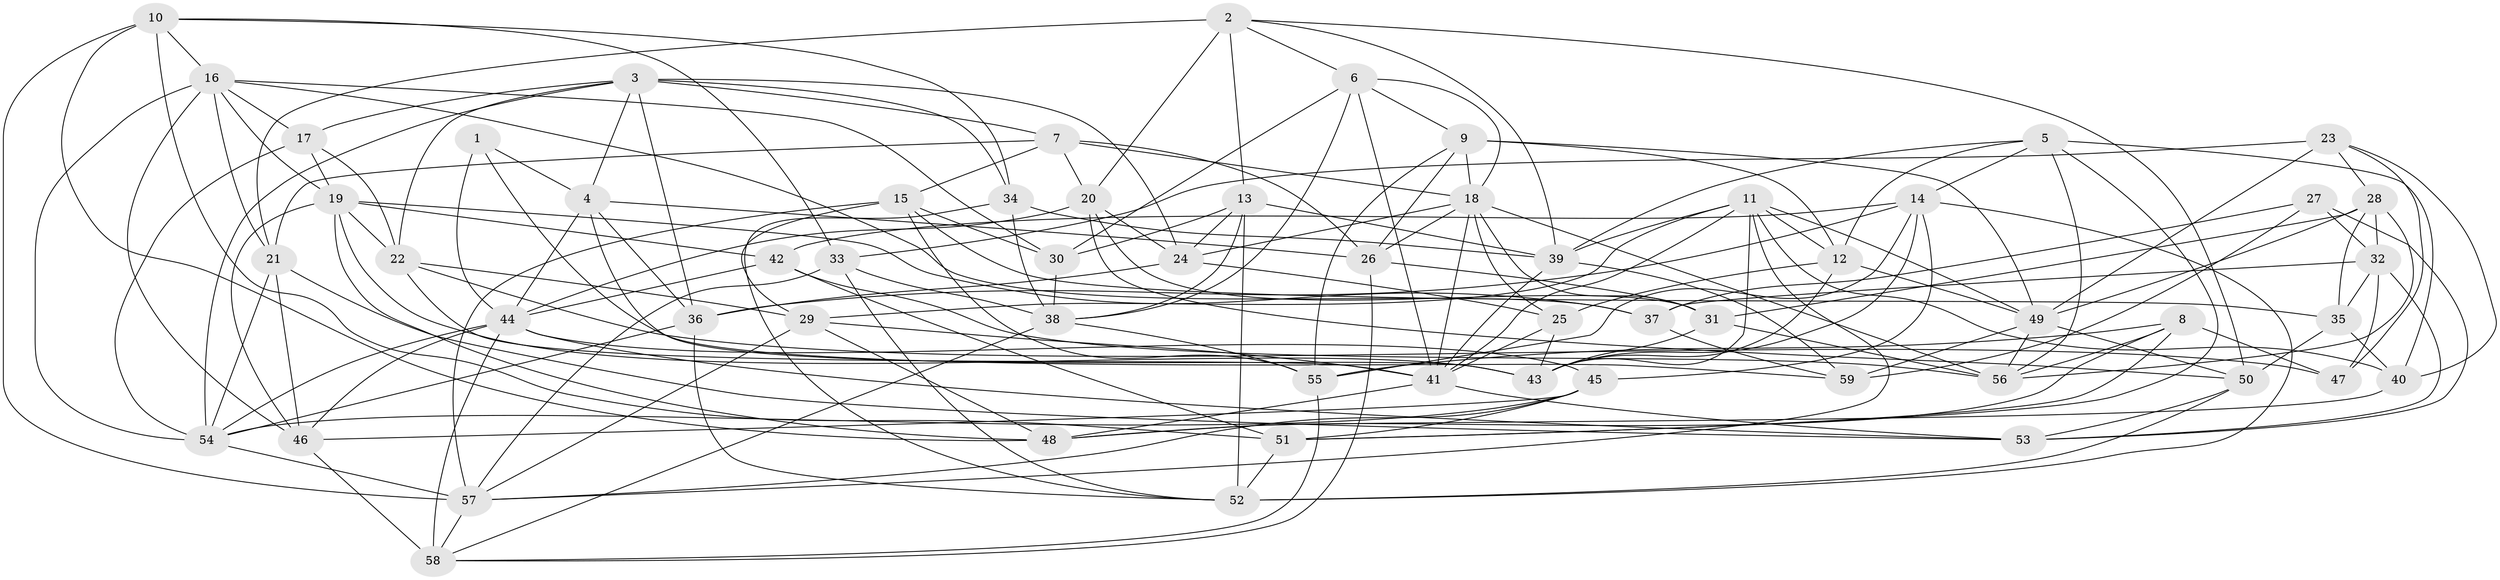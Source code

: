// original degree distribution, {4: 1.0}
// Generated by graph-tools (version 1.1) at 2025/38/03/04/25 23:38:12]
// undirected, 59 vertices, 182 edges
graph export_dot {
  node [color=gray90,style=filled];
  1;
  2;
  3;
  4;
  5;
  6;
  7;
  8;
  9;
  10;
  11;
  12;
  13;
  14;
  15;
  16;
  17;
  18;
  19;
  20;
  21;
  22;
  23;
  24;
  25;
  26;
  27;
  28;
  29;
  30;
  31;
  32;
  33;
  34;
  35;
  36;
  37;
  38;
  39;
  40;
  41;
  42;
  43;
  44;
  45;
  46;
  47;
  48;
  49;
  50;
  51;
  52;
  53;
  54;
  55;
  56;
  57;
  58;
  59;
  1 -- 4 [weight=1.0];
  1 -- 44 [weight=1.0];
  1 -- 59 [weight=2.0];
  2 -- 6 [weight=1.0];
  2 -- 13 [weight=1.0];
  2 -- 20 [weight=1.0];
  2 -- 21 [weight=1.0];
  2 -- 39 [weight=1.0];
  2 -- 50 [weight=1.0];
  3 -- 4 [weight=1.0];
  3 -- 7 [weight=1.0];
  3 -- 17 [weight=1.0];
  3 -- 22 [weight=1.0];
  3 -- 24 [weight=1.0];
  3 -- 34 [weight=1.0];
  3 -- 36 [weight=1.0];
  3 -- 54 [weight=1.0];
  4 -- 26 [weight=1.0];
  4 -- 36 [weight=1.0];
  4 -- 43 [weight=1.0];
  4 -- 44 [weight=1.0];
  5 -- 12 [weight=1.0];
  5 -- 14 [weight=1.0];
  5 -- 39 [weight=1.0];
  5 -- 40 [weight=1.0];
  5 -- 51 [weight=1.0];
  5 -- 56 [weight=1.0];
  6 -- 9 [weight=1.0];
  6 -- 18 [weight=1.0];
  6 -- 30 [weight=1.0];
  6 -- 38 [weight=1.0];
  6 -- 41 [weight=1.0];
  7 -- 15 [weight=1.0];
  7 -- 18 [weight=1.0];
  7 -- 20 [weight=1.0];
  7 -- 21 [weight=1.0];
  7 -- 26 [weight=1.0];
  8 -- 47 [weight=1.0];
  8 -- 48 [weight=1.0];
  8 -- 51 [weight=1.0];
  8 -- 55 [weight=1.0];
  8 -- 56 [weight=2.0];
  9 -- 12 [weight=1.0];
  9 -- 18 [weight=1.0];
  9 -- 26 [weight=1.0];
  9 -- 49 [weight=1.0];
  9 -- 55 [weight=1.0];
  10 -- 16 [weight=1.0];
  10 -- 33 [weight=1.0];
  10 -- 34 [weight=1.0];
  10 -- 48 [weight=1.0];
  10 -- 51 [weight=1.0];
  10 -- 57 [weight=1.0];
  11 -- 12 [weight=1.0];
  11 -- 29 [weight=1.0];
  11 -- 39 [weight=1.0];
  11 -- 40 [weight=1.0];
  11 -- 41 [weight=1.0];
  11 -- 43 [weight=1.0];
  11 -- 49 [weight=1.0];
  11 -- 57 [weight=1.0];
  12 -- 25 [weight=1.0];
  12 -- 43 [weight=1.0];
  12 -- 49 [weight=1.0];
  13 -- 24 [weight=1.0];
  13 -- 30 [weight=1.0];
  13 -- 38 [weight=1.0];
  13 -- 39 [weight=2.0];
  13 -- 52 [weight=2.0];
  14 -- 36 [weight=1.0];
  14 -- 42 [weight=1.0];
  14 -- 43 [weight=2.0];
  14 -- 45 [weight=1.0];
  14 -- 52 [weight=1.0];
  14 -- 55 [weight=1.0];
  15 -- 29 [weight=1.0];
  15 -- 30 [weight=1.0];
  15 -- 35 [weight=1.0];
  15 -- 55 [weight=1.0];
  15 -- 57 [weight=1.0];
  16 -- 17 [weight=2.0];
  16 -- 19 [weight=1.0];
  16 -- 21 [weight=1.0];
  16 -- 30 [weight=2.0];
  16 -- 37 [weight=1.0];
  16 -- 46 [weight=1.0];
  16 -- 54 [weight=1.0];
  17 -- 19 [weight=1.0];
  17 -- 22 [weight=1.0];
  17 -- 54 [weight=1.0];
  18 -- 24 [weight=1.0];
  18 -- 25 [weight=1.0];
  18 -- 26 [weight=1.0];
  18 -- 31 [weight=1.0];
  18 -- 41 [weight=1.0];
  18 -- 56 [weight=2.0];
  19 -- 22 [weight=1.0];
  19 -- 37 [weight=2.0];
  19 -- 42 [weight=1.0];
  19 -- 43 [weight=1.0];
  19 -- 46 [weight=2.0];
  19 -- 48 [weight=1.0];
  20 -- 24 [weight=1.0];
  20 -- 31 [weight=1.0];
  20 -- 44 [weight=1.0];
  20 -- 50 [weight=1.0];
  21 -- 46 [weight=1.0];
  21 -- 53 [weight=1.0];
  21 -- 54 [weight=1.0];
  22 -- 29 [weight=1.0];
  22 -- 41 [weight=1.0];
  22 -- 47 [weight=1.0];
  23 -- 28 [weight=1.0];
  23 -- 33 [weight=2.0];
  23 -- 40 [weight=1.0];
  23 -- 47 [weight=1.0];
  23 -- 49 [weight=1.0];
  24 -- 25 [weight=1.0];
  24 -- 36 [weight=1.0];
  25 -- 41 [weight=2.0];
  25 -- 43 [weight=1.0];
  26 -- 31 [weight=1.0];
  26 -- 58 [weight=1.0];
  27 -- 32 [weight=1.0];
  27 -- 37 [weight=1.0];
  27 -- 53 [weight=1.0];
  27 -- 59 [weight=3.0];
  28 -- 31 [weight=1.0];
  28 -- 32 [weight=1.0];
  28 -- 35 [weight=1.0];
  28 -- 49 [weight=1.0];
  28 -- 56 [weight=1.0];
  29 -- 41 [weight=1.0];
  29 -- 48 [weight=1.0];
  29 -- 57 [weight=1.0];
  30 -- 38 [weight=1.0];
  31 -- 43 [weight=1.0];
  31 -- 56 [weight=1.0];
  32 -- 35 [weight=1.0];
  32 -- 37 [weight=1.0];
  32 -- 47 [weight=1.0];
  32 -- 53 [weight=1.0];
  33 -- 38 [weight=1.0];
  33 -- 52 [weight=1.0];
  33 -- 57 [weight=1.0];
  34 -- 38 [weight=2.0];
  34 -- 39 [weight=1.0];
  34 -- 52 [weight=1.0];
  35 -- 40 [weight=2.0];
  35 -- 50 [weight=1.0];
  36 -- 52 [weight=1.0];
  36 -- 54 [weight=1.0];
  37 -- 59 [weight=1.0];
  38 -- 55 [weight=1.0];
  38 -- 58 [weight=1.0];
  39 -- 41 [weight=1.0];
  39 -- 59 [weight=1.0];
  40 -- 48 [weight=1.0];
  41 -- 48 [weight=1.0];
  41 -- 53 [weight=1.0];
  42 -- 44 [weight=1.0];
  42 -- 51 [weight=1.0];
  42 -- 56 [weight=2.0];
  44 -- 45 [weight=1.0];
  44 -- 46 [weight=1.0];
  44 -- 53 [weight=1.0];
  44 -- 54 [weight=1.0];
  44 -- 58 [weight=2.0];
  45 -- 46 [weight=1.0];
  45 -- 51 [weight=1.0];
  45 -- 54 [weight=1.0];
  45 -- 57 [weight=1.0];
  46 -- 58 [weight=2.0];
  49 -- 50 [weight=1.0];
  49 -- 56 [weight=1.0];
  49 -- 59 [weight=1.0];
  50 -- 52 [weight=1.0];
  50 -- 53 [weight=1.0];
  51 -- 52 [weight=1.0];
  54 -- 57 [weight=1.0];
  55 -- 58 [weight=1.0];
  57 -- 58 [weight=1.0];
}
